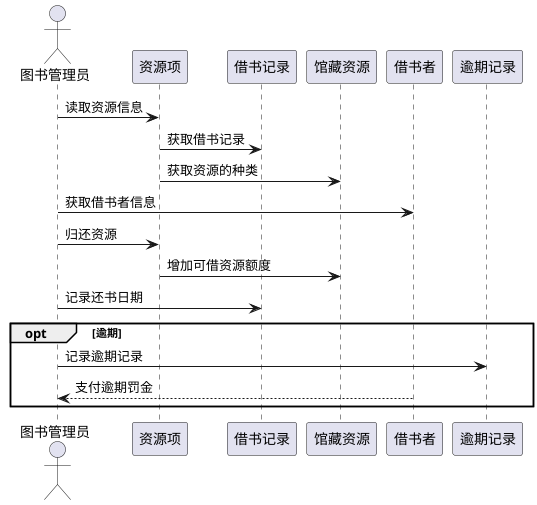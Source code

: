 @startuml
actor 图书管理员
图书管理员->资源项:读取资源信息
资源项->借书记录:获取借书记录
资源项->馆藏资源:获取资源的种类
图书管理员->借书者:获取借书者信息
图书管理员->资源项:归还资源
资源项->馆藏资源:增加可借资源额度
图书管理员->借书记录:记录还书日期
opt 逾期
图书管理员->逾期记录:记录逾期记录
借书者-->图书管理员:支付逾期罚金
end
@enduml